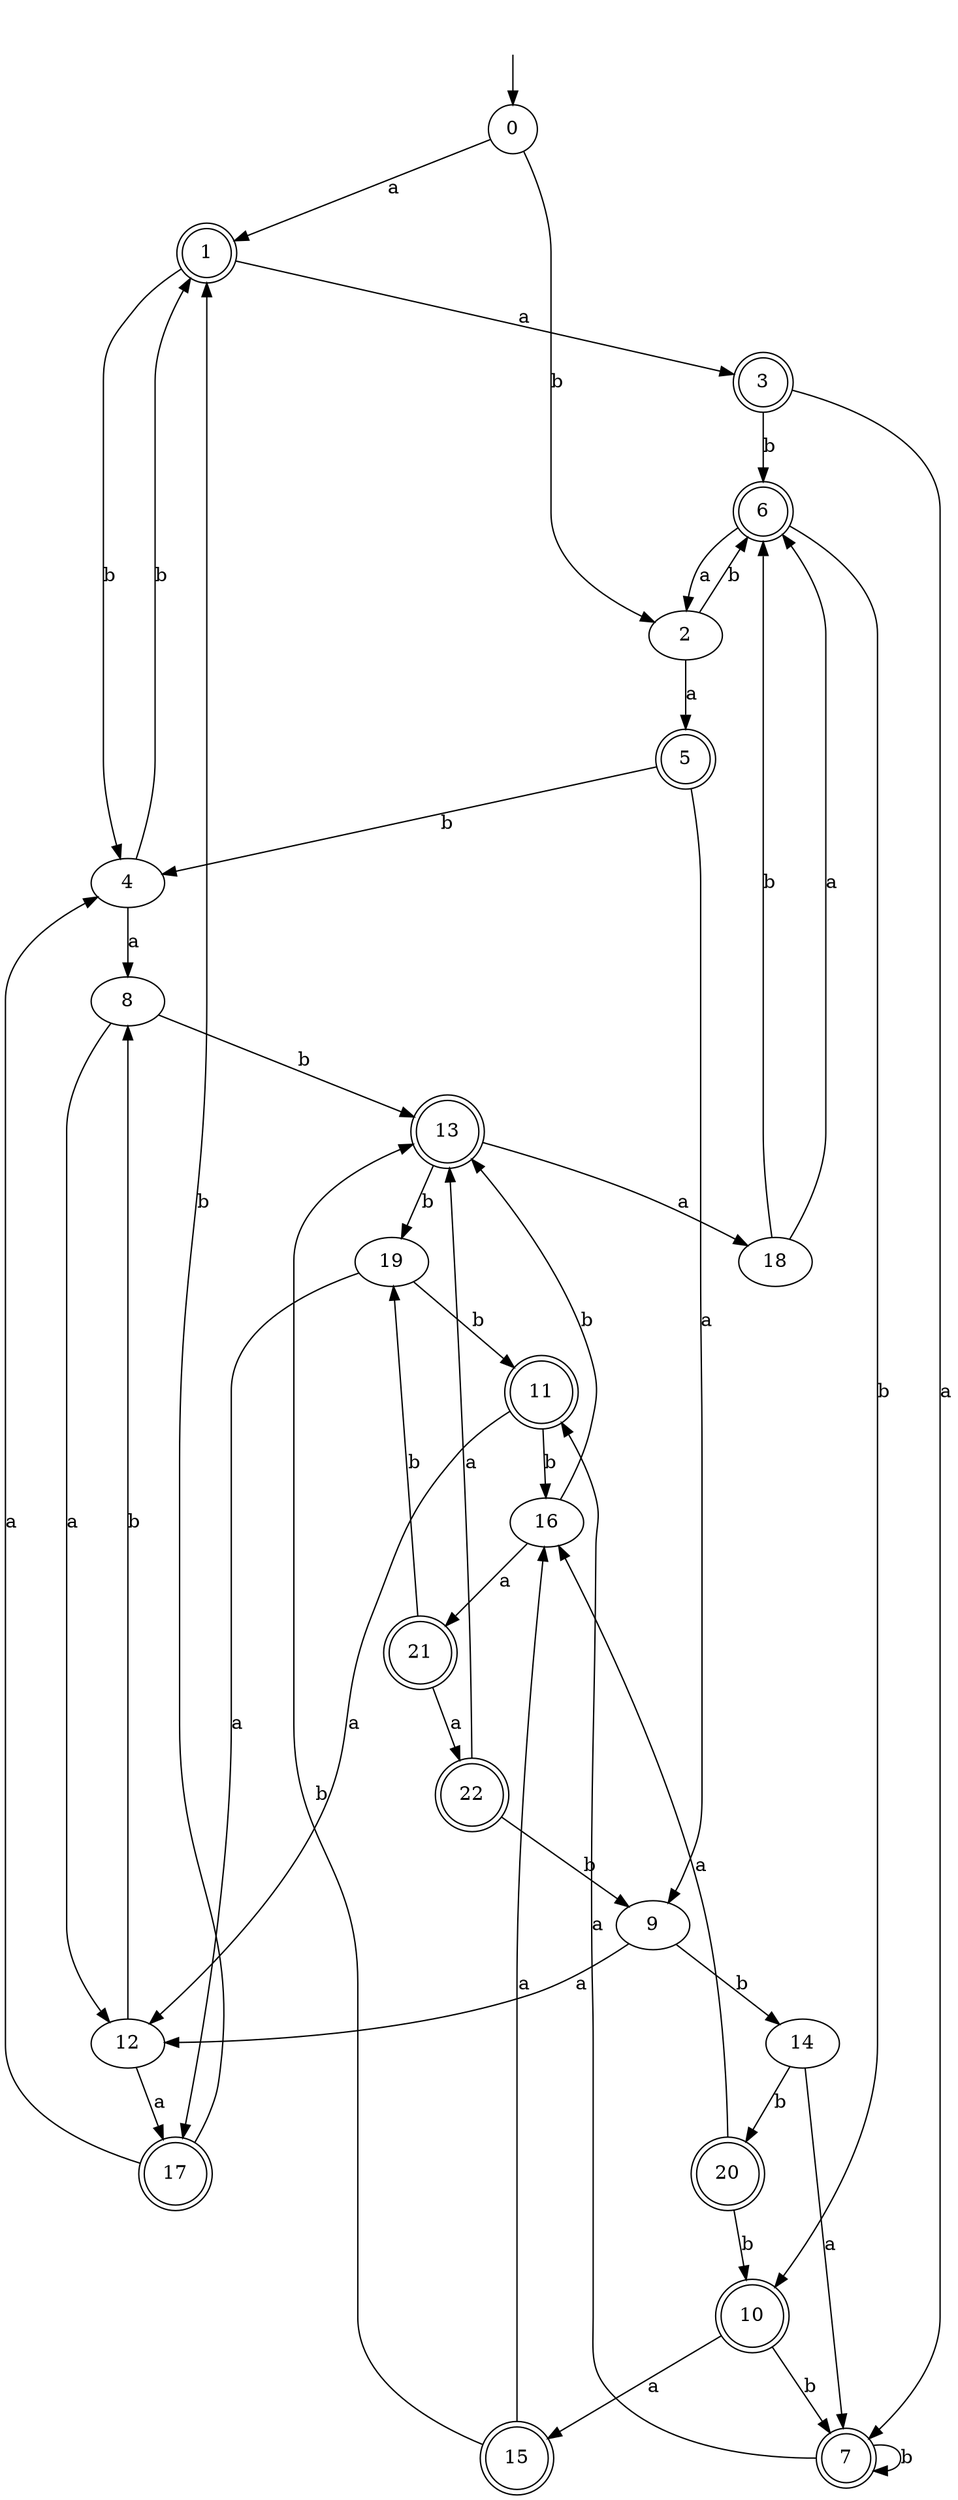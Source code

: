 digraph RandomDFA {
  __start0 [label="", shape=none];
  __start0 -> 0 [label=""];
  0 [shape=circle]
  0 -> 1 [label="a"]
  0 -> 2 [label="b"]
  1 [shape=doublecircle]
  1 -> 3 [label="a"]
  1 -> 4 [label="b"]
  2
  2 -> 5 [label="a"]
  2 -> 6 [label="b"]
  3 [shape=doublecircle]
  3 -> 7 [label="a"]
  3 -> 6 [label="b"]
  4
  4 -> 8 [label="a"]
  4 -> 1 [label="b"]
  5 [shape=doublecircle]
  5 -> 9 [label="a"]
  5 -> 4 [label="b"]
  6 [shape=doublecircle]
  6 -> 2 [label="a"]
  6 -> 10 [label="b"]
  7 [shape=doublecircle]
  7 -> 11 [label="a"]
  7 -> 7 [label="b"]
  8
  8 -> 12 [label="a"]
  8 -> 13 [label="b"]
  9
  9 -> 12 [label="a"]
  9 -> 14 [label="b"]
  10 [shape=doublecircle]
  10 -> 15 [label="a"]
  10 -> 7 [label="b"]
  11 [shape=doublecircle]
  11 -> 12 [label="a"]
  11 -> 16 [label="b"]
  12
  12 -> 17 [label="a"]
  12 -> 8 [label="b"]
  13 [shape=doublecircle]
  13 -> 18 [label="a"]
  13 -> 19 [label="b"]
  14
  14 -> 7 [label="a"]
  14 -> 20 [label="b"]
  15 [shape=doublecircle]
  15 -> 16 [label="a"]
  15 -> 13 [label="b"]
  16
  16 -> 21 [label="a"]
  16 -> 13 [label="b"]
  17 [shape=doublecircle]
  17 -> 4 [label="a"]
  17 -> 1 [label="b"]
  18
  18 -> 6 [label="a"]
  18 -> 6 [label="b"]
  19
  19 -> 17 [label="a"]
  19 -> 11 [label="b"]
  20 [shape=doublecircle]
  20 -> 16 [label="a"]
  20 -> 10 [label="b"]
  21 [shape=doublecircle]
  21 -> 22 [label="a"]
  21 -> 19 [label="b"]
  22 [shape=doublecircle]
  22 -> 13 [label="a"]
  22 -> 9 [label="b"]
}

